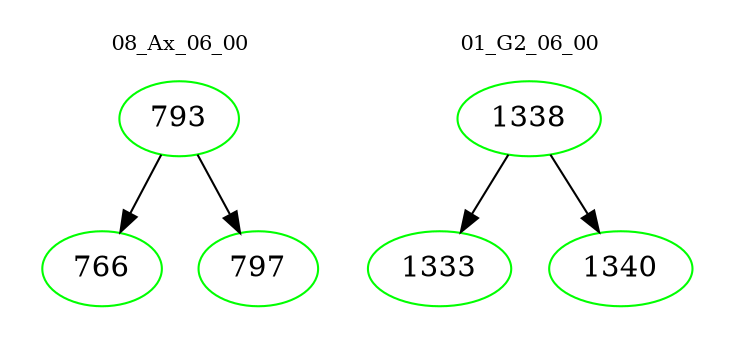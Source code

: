 digraph{
subgraph cluster_0 {
color = white
label = "08_Ax_06_00";
fontsize=10;
T0_793 [label="793", color="green"]
T0_793 -> T0_766 [color="black"]
T0_766 [label="766", color="green"]
T0_793 -> T0_797 [color="black"]
T0_797 [label="797", color="green"]
}
subgraph cluster_1 {
color = white
label = "01_G2_06_00";
fontsize=10;
T1_1338 [label="1338", color="green"]
T1_1338 -> T1_1333 [color="black"]
T1_1333 [label="1333", color="green"]
T1_1338 -> T1_1340 [color="black"]
T1_1340 [label="1340", color="green"]
}
}
